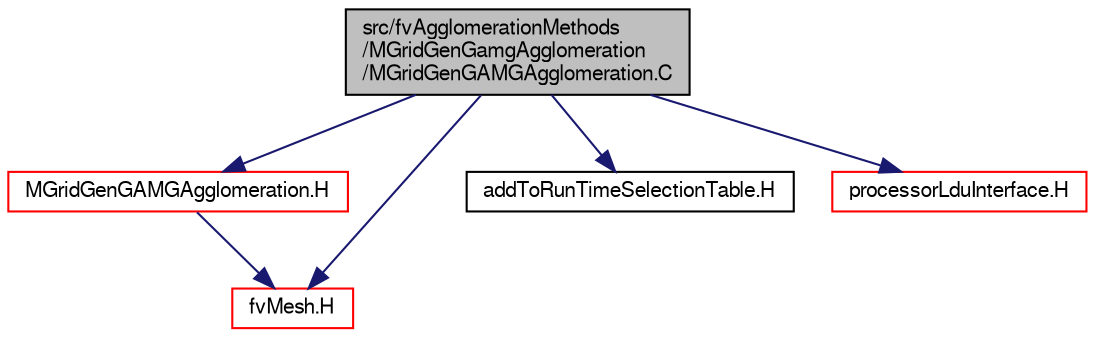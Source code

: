 digraph "src/fvAgglomerationMethods/MGridGenGamgAgglomeration/MGridGenGAMGAgglomeration.C"
{
  bgcolor="transparent";
  edge [fontname="FreeSans",fontsize="10",labelfontname="FreeSans",labelfontsize="10"];
  node [fontname="FreeSans",fontsize="10",shape=record];
  Node0 [label="src/fvAgglomerationMethods\l/MGridGenGamgAgglomeration\l/MGridGenGAMGAgglomeration.C",height=0.2,width=0.4,color="black", fillcolor="grey75", style="filled", fontcolor="black"];
  Node0 -> Node1 [color="midnightblue",fontsize="10",style="solid",fontname="FreeSans"];
  Node1 [label="MGridGenGAMGAgglomeration.H",height=0.2,width=0.4,color="red",URL="$a04355.html"];
  Node1 -> Node2 [color="midnightblue",fontsize="10",style="solid",fontname="FreeSans"];
  Node2 [label="fvMesh.H",height=0.2,width=0.4,color="red",URL="$a03533.html"];
  Node0 -> Node2 [color="midnightblue",fontsize="10",style="solid",fontname="FreeSans"];
  Node0 -> Node273 [color="midnightblue",fontsize="10",style="solid",fontname="FreeSans"];
  Node273 [label="addToRunTimeSelectionTable.H",height=0.2,width=0.4,color="black",URL="$a09263.html",tooltip="Macros for easy insertion into run-time selection tables. "];
  Node0 -> Node274 [color="midnightblue",fontsize="10",style="solid",fontname="FreeSans"];
  Node274 [label="processorLduInterface.H",height=0.2,width=0.4,color="red",URL="$a10661.html"];
}
